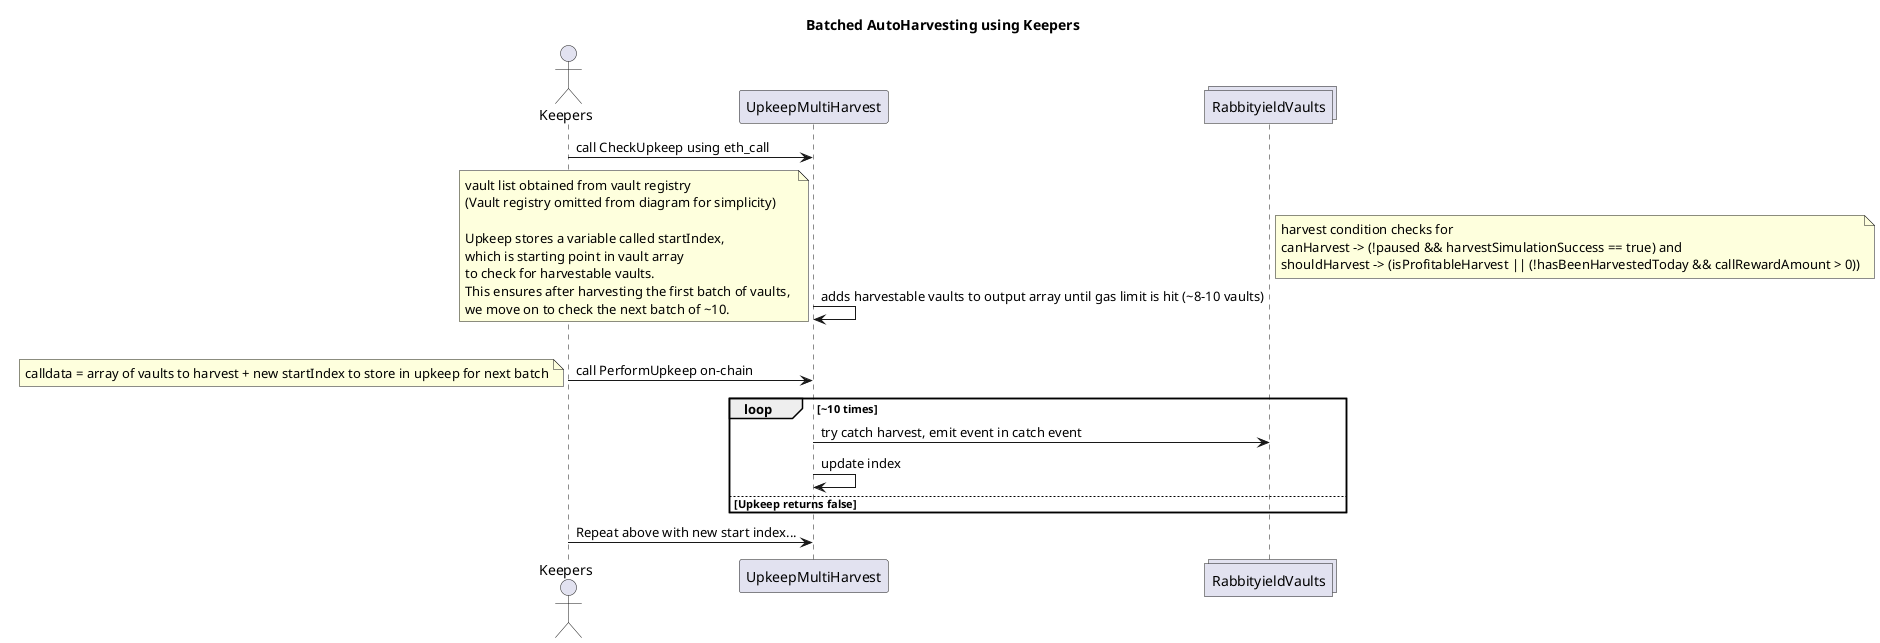 @startuml Batched AutoHarvesting using Keepers
title Batched AutoHarvesting using Keepers

actor Keepers
participant UpkeepMultiHarvest as Upkeep
collections RabbityieldVaults

Keepers->Upkeep: call CheckUpkeep using eth_call
Upkeep->Upkeep: adds harvestable vaults to output array until gas limit is hit (~8-10 vaults)
note left
vault list obtained from vault registry
(Vault registry omitted from diagram for simplicity)

Upkeep stores a variable called startIndex, 
which is starting point in vault array
to check for harvestable vaults. 
This ensures after harvesting the first batch of vaults, 
we move on to check the next batch of ~10.
end note
note right
harvest condition checks for 
canHarvest -> (!paused && harvestSimulationSuccess == true) and 
shouldHarvest -> (isProfitableHarvest || (!hasBeenHarvestedToday && callRewardAmount > 0))
end note
alt Upkeep returns true
    Keepers->Upkeep: call PerformUpkeep on-chain
    note left: calldata = array of vaults to harvest + new startIndex to store in upkeep for next batch
    loop ~10 times
        Upkeep->RabbityieldVaults: try catch harvest, emit event in catch event
    Upkeep->Upkeep: update index
else Upkeep returns false
    note left: do nothing
end
Keepers->Upkeep: Repeat above with new start index...
@enduml
